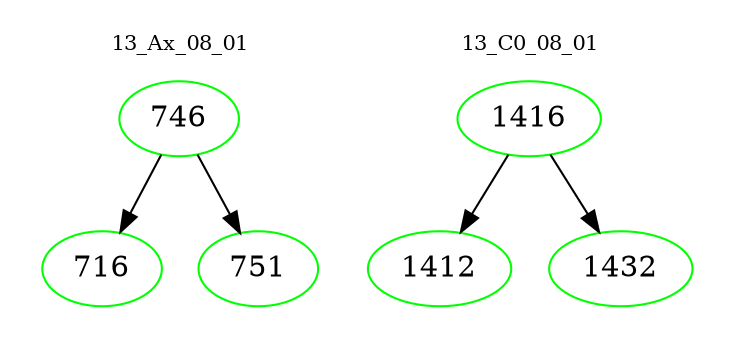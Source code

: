 digraph{
subgraph cluster_0 {
color = white
label = "13_Ax_08_01";
fontsize=10;
T0_746 [label="746", color="green"]
T0_746 -> T0_716 [color="black"]
T0_716 [label="716", color="green"]
T0_746 -> T0_751 [color="black"]
T0_751 [label="751", color="green"]
}
subgraph cluster_1 {
color = white
label = "13_C0_08_01";
fontsize=10;
T1_1416 [label="1416", color="green"]
T1_1416 -> T1_1412 [color="black"]
T1_1412 [label="1412", color="green"]
T1_1416 -> T1_1432 [color="black"]
T1_1432 [label="1432", color="green"]
}
}
